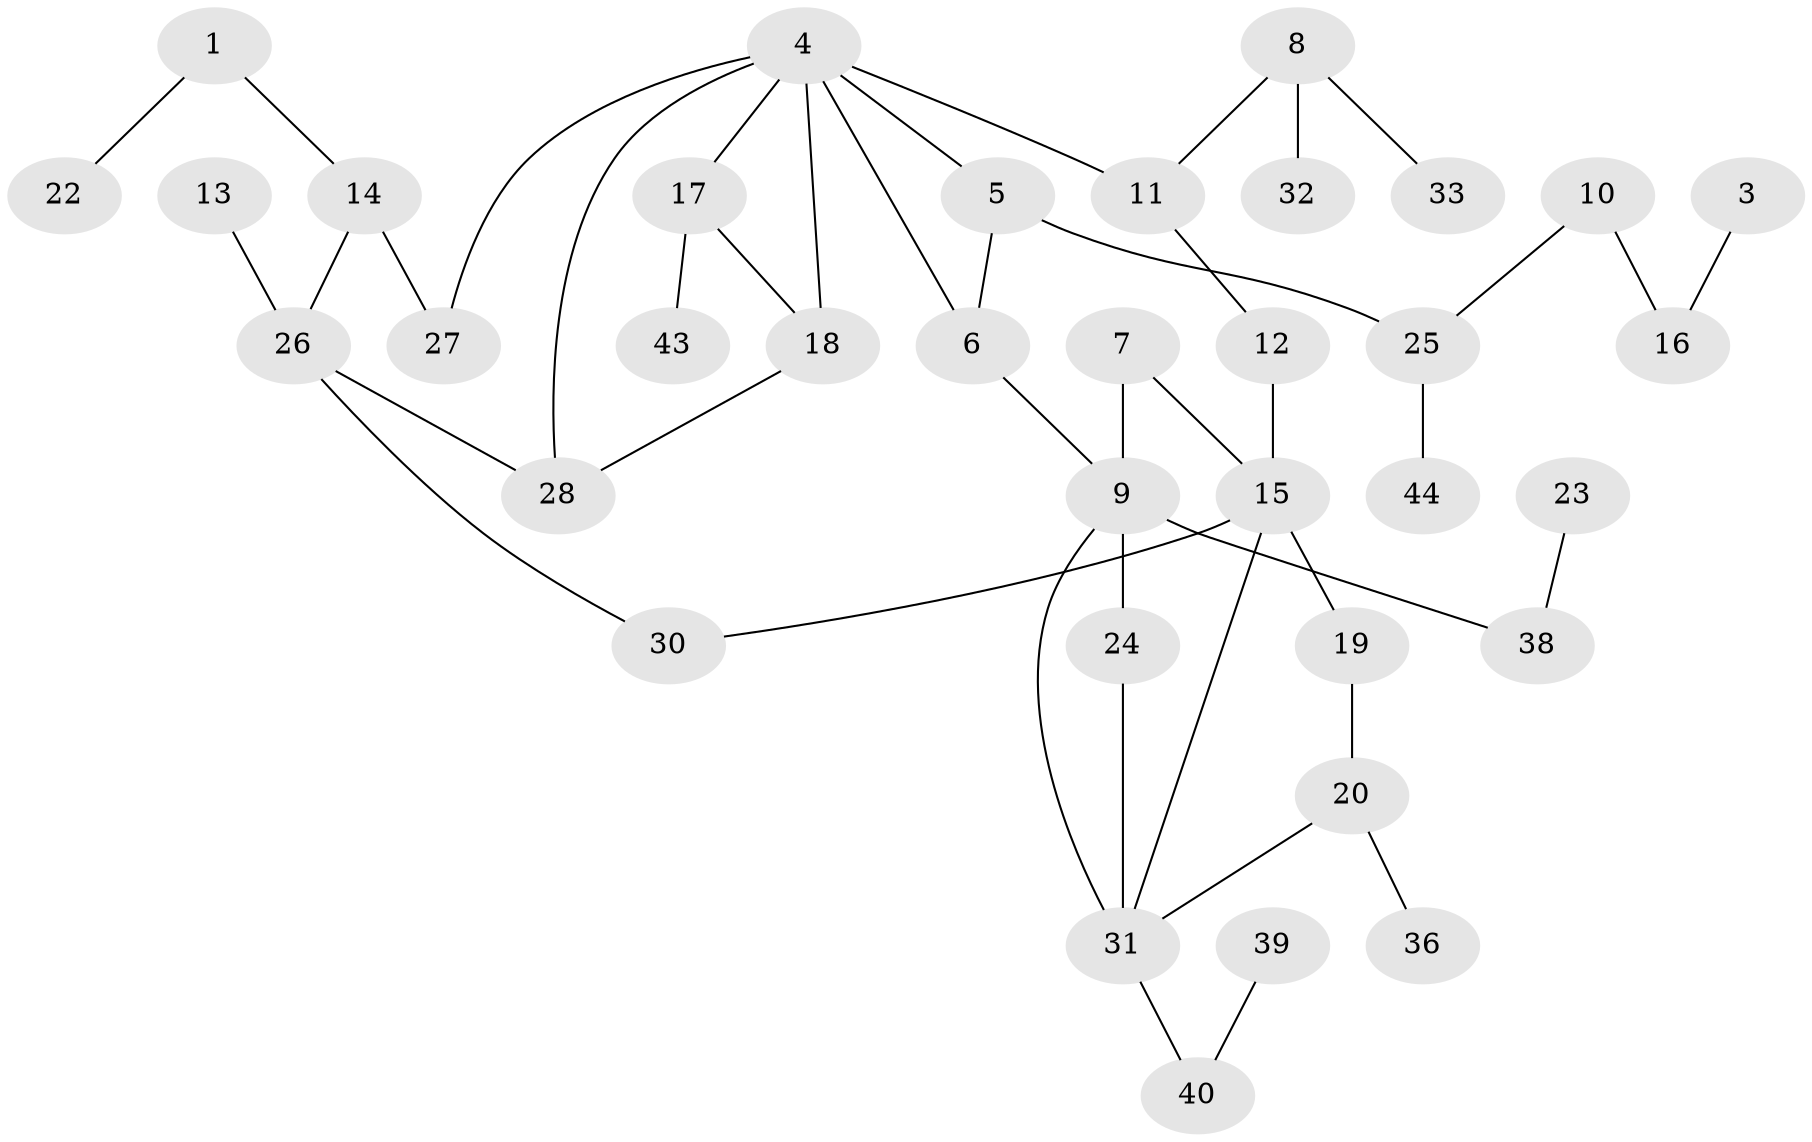 // original degree distribution, {3: 0.22727272727272727, 0: 0.07954545454545454, 1: 0.2727272727272727, 2: 0.2840909090909091, 4: 0.13636363636363635}
// Generated by graph-tools (version 1.1) at 2025/33/03/09/25 02:33:45]
// undirected, 36 vertices, 44 edges
graph export_dot {
graph [start="1"]
  node [color=gray90,style=filled];
  1;
  3;
  4;
  5;
  6;
  7;
  8;
  9;
  10;
  11;
  12;
  13;
  14;
  15;
  16;
  17;
  18;
  19;
  20;
  22;
  23;
  24;
  25;
  26;
  27;
  28;
  30;
  31;
  32;
  33;
  36;
  38;
  39;
  40;
  43;
  44;
  1 -- 14 [weight=1.0];
  1 -- 22 [weight=1.0];
  3 -- 16 [weight=1.0];
  4 -- 5 [weight=1.0];
  4 -- 6 [weight=1.0];
  4 -- 11 [weight=1.0];
  4 -- 17 [weight=1.0];
  4 -- 18 [weight=1.0];
  4 -- 27 [weight=1.0];
  4 -- 28 [weight=1.0];
  5 -- 6 [weight=1.0];
  5 -- 25 [weight=1.0];
  6 -- 9 [weight=1.0];
  7 -- 9 [weight=1.0];
  7 -- 15 [weight=1.0];
  8 -- 11 [weight=1.0];
  8 -- 32 [weight=1.0];
  8 -- 33 [weight=1.0];
  9 -- 24 [weight=2.0];
  9 -- 31 [weight=1.0];
  9 -- 38 [weight=1.0];
  10 -- 16 [weight=1.0];
  10 -- 25 [weight=1.0];
  11 -- 12 [weight=1.0];
  12 -- 15 [weight=2.0];
  13 -- 26 [weight=1.0];
  14 -- 26 [weight=1.0];
  14 -- 27 [weight=1.0];
  15 -- 19 [weight=1.0];
  15 -- 30 [weight=1.0];
  15 -- 31 [weight=1.0];
  17 -- 18 [weight=1.0];
  17 -- 43 [weight=1.0];
  18 -- 28 [weight=1.0];
  19 -- 20 [weight=2.0];
  20 -- 31 [weight=1.0];
  20 -- 36 [weight=1.0];
  23 -- 38 [weight=1.0];
  24 -- 31 [weight=1.0];
  25 -- 44 [weight=1.0];
  26 -- 28 [weight=1.0];
  26 -- 30 [weight=1.0];
  31 -- 40 [weight=1.0];
  39 -- 40 [weight=1.0];
}
